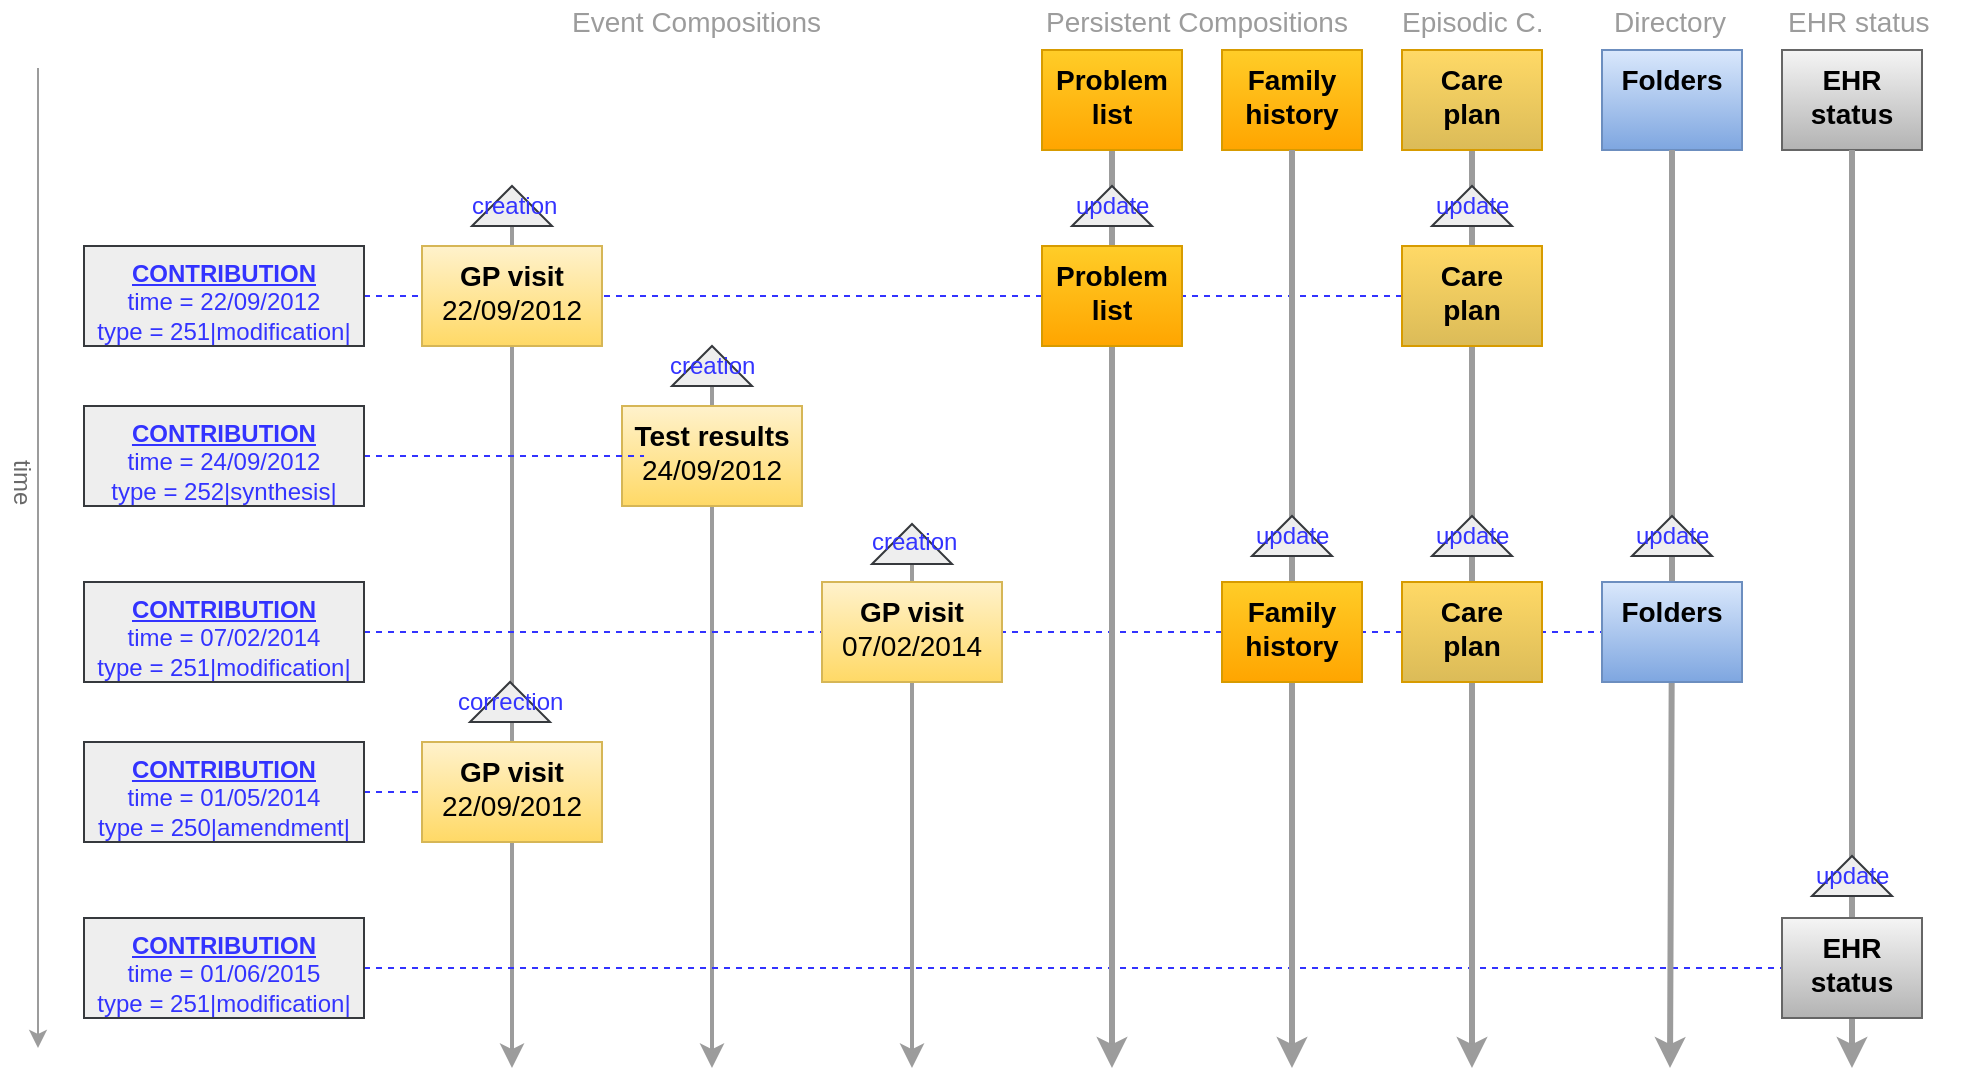 <mxfile version="12.1.9" type="device" pages="1"><diagram id="a1SSlkNMJl8RM_zxjSbG" name="Page-1"><mxGraphModel dx="1030" dy="705" grid="1" gridSize="10" guides="1" tooltips="1" connect="1" arrows="1" fold="1" page="1" pageScale="1" pageWidth="1169" pageHeight="827" math="0" shadow="0"><root><mxCell id="0"/><mxCell id="1" parent="0"/><mxCell id="bppKK_2gmQRHNSb_QHNx-22" style="edgeStyle=orthogonalEdgeStyle;rounded=0;orthogonalLoop=1;jettySize=auto;html=1;exitX=0;exitY=0.5;exitDx=0;exitDy=0;strokeWidth=2;strokeColor=#9C9C9C;" parent="1" source="bppKK_2gmQRHNSb_QHNx-69" edge="1"><mxGeometry relative="1" as="geometry"><mxPoint x="467" y="540" as="targetPoint"/><mxPoint x="466.5" y="347" as="sourcePoint"/></mxGeometry></mxCell><mxCell id="bppKK_2gmQRHNSb_QHNx-23" style="edgeStyle=orthogonalEdgeStyle;rounded=0;orthogonalLoop=1;jettySize=auto;html=1;exitX=0;exitY=0.5;exitDx=0;exitDy=0;strokeWidth=2;strokeColor=#9C9C9C;" parent="1" source="bppKK_2gmQRHNSb_QHNx-67" edge="1"><mxGeometry relative="1" as="geometry"><mxPoint x="367" y="540" as="targetPoint"/><mxPoint x="367" y="267" as="sourcePoint"/></mxGeometry></mxCell><mxCell id="bppKK_2gmQRHNSb_QHNx-24" style="edgeStyle=orthogonalEdgeStyle;rounded=0;orthogonalLoop=1;jettySize=auto;html=1;strokeWidth=2;strokeColor=#9C9C9C;exitX=0;exitY=0.5;exitDx=0;exitDy=0;" parent="1" source="bppKK_2gmQRHNSb_QHNx-61" edge="1"><mxGeometry relative="1" as="geometry"><mxPoint x="267" y="540" as="targetPoint"/><mxPoint x="210" y="90" as="sourcePoint"/></mxGeometry></mxCell><mxCell id="bppKK_2gmQRHNSb_QHNx-34" style="edgeStyle=orthogonalEdgeStyle;rounded=0;orthogonalLoop=1;jettySize=auto;html=1;exitX=1;exitY=0.5;exitDx=0;exitDy=0;dashed=1;endArrow=none;endFill=0;strokeColor=#3333FF;strokeWidth=1;fontSize=12;" parent="1" source="bppKK_2gmQRHNSb_QHNx-32" edge="1"><mxGeometry relative="1" as="geometry"><mxPoint x="222" y="402" as="targetPoint"/></mxGeometry></mxCell><mxCell id="bppKK_2gmQRHNSb_QHNx-35" style="edgeStyle=orthogonalEdgeStyle;rounded=0;orthogonalLoop=1;jettySize=auto;html=1;exitX=1;exitY=0.5;exitDx=0;exitDy=0;dashed=1;endArrow=none;endFill=0;strokeColor=#3333FF;strokeWidth=1;fontSize=12;" parent="1" source="bppKK_2gmQRHNSb_QHNx-33" edge="1"><mxGeometry relative="1" as="geometry"><mxPoint x="932" y="490" as="targetPoint"/></mxGeometry></mxCell><mxCell id="bppKK_2gmQRHNSb_QHNx-31" style="edgeStyle=orthogonalEdgeStyle;rounded=0;orthogonalLoop=1;jettySize=auto;html=1;exitX=1;exitY=0.5;exitDx=0;exitDy=0;entryX=0;entryY=0.5;entryDx=0;entryDy=0;dashed=1;endArrow=none;endFill=0;strokeColor=#3333FF;strokeWidth=1;fontSize=12;" parent="1" source="bppKK_2gmQRHNSb_QHNx-30" target="bppKK_2gmQRHNSb_QHNx-14" edge="1"><mxGeometry relative="1" as="geometry"><Array as="points"><mxPoint x="443" y="322"/><mxPoint x="443" y="322"/></Array></mxGeometry></mxCell><mxCell id="bppKK_2gmQRHNSb_QHNx-26" style="edgeStyle=orthogonalEdgeStyle;rounded=0;orthogonalLoop=1;jettySize=auto;html=1;exitX=1;exitY=0.5;exitDx=0;exitDy=0;entryX=0;entryY=0.5;entryDx=0;entryDy=0;strokeColor=#3333FF;strokeWidth=1;endArrow=none;endFill=0;dashed=1;" parent="1" source="bppKK_2gmQRHNSb_QHNx-25" target="bppKK_2gmQRHNSb_QHNx-11" edge="1"><mxGeometry relative="1" as="geometry"/></mxCell><mxCell id="bppKK_2gmQRHNSb_QHNx-19" style="edgeStyle=orthogonalEdgeStyle;rounded=0;orthogonalLoop=1;jettySize=auto;html=1;strokeWidth=3;strokeColor=#9C9C9C;exitX=0.5;exitY=1;exitDx=0;exitDy=0;" parent="1" source="bppKK_2gmQRHNSb_QHNx-4" edge="1"><mxGeometry relative="1" as="geometry"><mxPoint x="747" y="540" as="targetPoint"/><mxPoint x="746.5" y="108.5" as="sourcePoint"/></mxGeometry></mxCell><mxCell id="bppKK_2gmQRHNSb_QHNx-16" style="edgeStyle=orthogonalEdgeStyle;rounded=0;orthogonalLoop=1;jettySize=auto;html=1;exitX=0.5;exitY=1;exitDx=0;exitDy=0;strokeWidth=3;strokeColor=#9C9C9C;" parent="1" source="bppKK_2gmQRHNSb_QHNx-1" edge="1"><mxGeometry relative="1" as="geometry"><mxPoint x="567" y="540" as="targetPoint"/></mxGeometry></mxCell><mxCell id="bppKK_2gmQRHNSb_QHNx-1" value="&lt;font&gt;Problem list&lt;/font&gt;" style="rounded=0;whiteSpace=wrap;html=1;fontSize=14;fillColor=#ffcd28;strokeColor=#d79b00;verticalAlign=top;gradientColor=#ffa500;fontStyle=1;fontColor=#000000;" parent="1" vertex="1"><mxGeometry x="532" y="31" width="70" height="50" as="geometry"/></mxCell><mxCell id="bppKK_2gmQRHNSb_QHNx-2" value="&lt;font&gt;&lt;b&gt;GP visit&lt;/b&gt;&lt;br&gt;22/09/2012&lt;/font&gt;" style="rounded=0;whiteSpace=wrap;html=1;fontSize=14;fillColor=#fff2cc;strokeColor=#d6b656;verticalAlign=top;gradientColor=#ffd966;fontColor=#000000;" parent="1" vertex="1"><mxGeometry x="222" y="129" width="90" height="50" as="geometry"/></mxCell><mxCell id="bppKK_2gmQRHNSb_QHNx-3" value="&lt;font&gt;Family history&lt;/font&gt;" style="rounded=0;whiteSpace=wrap;html=1;fontSize=14;fillColor=#ffcd28;strokeColor=#d79b00;verticalAlign=top;gradientColor=#ffa500;fontStyle=1;fontColor=#000000;" parent="1" vertex="1"><mxGeometry x="622" y="31" width="70" height="50" as="geometry"/></mxCell><mxCell id="bppKK_2gmQRHNSb_QHNx-4" value="&lt;font&gt;Care&lt;br&gt;plan&lt;/font&gt;" style="rounded=0;whiteSpace=wrap;html=1;fontSize=14;fillColor=#FFD966;strokeColor=#d79b00;verticalAlign=top;gradientColor=#DBBB58;fontStyle=1;fontColor=#000000;" parent="1" vertex="1"><mxGeometry x="712" y="31" width="70" height="50" as="geometry"/></mxCell><mxCell id="bppKK_2gmQRHNSb_QHNx-5" value="&lt;font&gt;Folders&lt;/font&gt;" style="rounded=0;whiteSpace=wrap;html=1;fontSize=14;fillColor=#dae8fc;strokeColor=#6c8ebf;verticalAlign=top;gradientColor=#7ea6e0;fontStyle=1;fontColor=#000000;" parent="1" vertex="1"><mxGeometry x="812" y="31" width="70" height="50" as="geometry"/></mxCell><mxCell id="bppKK_2gmQRHNSb_QHNx-6" value="&lt;font&gt;EHR status&lt;/font&gt;" style="rounded=0;whiteSpace=wrap;html=1;fontSize=14;fillColor=#f5f5f5;strokeColor=#666666;verticalAlign=top;gradientColor=#b3b3b3;fontStyle=1;fontColor=#000000;" parent="1" vertex="1"><mxGeometry x="902" y="31" width="70" height="50" as="geometry"/></mxCell><mxCell id="bppKK_2gmQRHNSb_QHNx-7" value="&lt;font&gt;&lt;b&gt;Test results&lt;/b&gt;&lt;br&gt;24/09/2012&lt;/font&gt;" style="rounded=0;whiteSpace=wrap;html=1;fontSize=14;fillColor=#fff2cc;strokeColor=#d6b656;verticalAlign=top;gradientColor=#ffd966;fontColor=#000000;" parent="1" vertex="1"><mxGeometry x="322" y="209" width="90" height="50" as="geometry"/></mxCell><mxCell id="bppKK_2gmQRHNSb_QHNx-9" value="&lt;font&gt;&lt;b&gt;GP visit&lt;/b&gt;&lt;br&gt;07/02/2014&lt;/font&gt;" style="rounded=0;whiteSpace=wrap;html=1;fontSize=14;fillColor=#fff2cc;strokeColor=#d6b656;verticalAlign=top;gradientColor=#ffd966;fontColor=#000000;" parent="1" vertex="1"><mxGeometry x="422" y="297" width="90" height="50" as="geometry"/></mxCell><mxCell id="bppKK_2gmQRHNSb_QHNx-10" value="&lt;font&gt;Problem list&lt;/font&gt;" style="rounded=0;whiteSpace=wrap;html=1;fontSize=14;fillColor=#ffcd28;strokeColor=#d79b00;verticalAlign=top;gradientColor=#ffa500;fontStyle=1;fontColor=#000000;" parent="1" vertex="1"><mxGeometry x="532" y="129" width="70" height="50" as="geometry"/></mxCell><mxCell id="bppKK_2gmQRHNSb_QHNx-11" value="&lt;font&gt;Care&lt;br&gt;plan&lt;/font&gt;" style="rounded=0;whiteSpace=wrap;html=1;fontSize=14;fillColor=#FFD966;strokeColor=#d79b00;verticalAlign=top;gradientColor=#DBBB58;fontStyle=1;fontColor=#000000;" parent="1" vertex="1"><mxGeometry x="712" y="129" width="70" height="50" as="geometry"/></mxCell><mxCell id="bppKK_2gmQRHNSb_QHNx-13" value="&lt;font&gt;Care&lt;br&gt;plan&lt;/font&gt;" style="rounded=0;whiteSpace=wrap;html=1;fontSize=14;fillColor=#FFD966;strokeColor=#d79b00;verticalAlign=top;gradientColor=#DBBB58;fontStyle=1;fontColor=#000000;" parent="1" vertex="1"><mxGeometry x="712" y="297" width="70" height="50" as="geometry"/></mxCell><mxCell id="bppKK_2gmQRHNSb_QHNx-18" style="edgeStyle=orthogonalEdgeStyle;rounded=0;orthogonalLoop=1;jettySize=auto;html=1;strokeWidth=3;strokeColor=#9C9C9C;exitX=0.5;exitY=1;exitDx=0;exitDy=0;" parent="1" source="bppKK_2gmQRHNSb_QHNx-3" edge="1"><mxGeometry relative="1" as="geometry"><mxPoint x="657" y="540" as="targetPoint"/><mxPoint x="652" y="109" as="sourcePoint"/></mxGeometry></mxCell><mxCell id="bppKK_2gmQRHNSb_QHNx-12" value="&lt;font&gt;Family history&lt;/font&gt;" style="rounded=0;whiteSpace=wrap;html=1;fontSize=14;fillColor=#ffcd28;strokeColor=#d79b00;verticalAlign=top;gradientColor=#ffa500;fontStyle=1;fontColor=#000000;" parent="1" vertex="1"><mxGeometry x="622" y="297" width="70" height="50" as="geometry"/></mxCell><mxCell id="bppKK_2gmQRHNSb_QHNx-20" style="edgeStyle=orthogonalEdgeStyle;rounded=0;orthogonalLoop=1;jettySize=auto;html=1;strokeWidth=3;strokeColor=#9C9C9C;exitX=0.5;exitY=1;exitDx=0;exitDy=0;" parent="1" source="bppKK_2gmQRHNSb_QHNx-5" edge="1"><mxGeometry relative="1" as="geometry"><mxPoint x="846" y="540" as="targetPoint"/><mxPoint x="846" y="108" as="sourcePoint"/></mxGeometry></mxCell><mxCell id="bppKK_2gmQRHNSb_QHNx-14" value="&lt;font&gt;Folders&lt;/font&gt;" style="rounded=0;whiteSpace=wrap;html=1;fontSize=14;fillColor=#dae8fc;strokeColor=#6c8ebf;verticalAlign=top;gradientColor=#7ea6e0;fontStyle=1;fontColor=#000000;" parent="1" vertex="1"><mxGeometry x="812" y="297" width="70" height="50" as="geometry"/></mxCell><mxCell id="bppKK_2gmQRHNSb_QHNx-21" style="edgeStyle=orthogonalEdgeStyle;rounded=0;orthogonalLoop=1;jettySize=auto;html=1;strokeWidth=3;strokeColor=#9C9C9C;exitX=0.5;exitY=1;exitDx=0;exitDy=0;" parent="1" source="bppKK_2gmQRHNSb_QHNx-6" edge="1"><mxGeometry relative="1" as="geometry"><mxPoint x="937" y="540" as="targetPoint"/><mxPoint x="857" y="118" as="sourcePoint"/></mxGeometry></mxCell><mxCell id="bppKK_2gmQRHNSb_QHNx-17" value="&lt;font&gt;EHR status&lt;/font&gt;" style="rounded=0;whiteSpace=wrap;html=1;fontSize=14;fillColor=#f5f5f5;strokeColor=#666666;verticalAlign=top;gradientColor=#b3b3b3;fontStyle=1;fontColor=#000000;" parent="1" vertex="1"><mxGeometry x="902" y="465" width="70" height="50" as="geometry"/></mxCell><mxCell id="bppKK_2gmQRHNSb_QHNx-15" value="&lt;font&gt;&lt;b&gt;GP visit&lt;/b&gt;&lt;br&gt;22/09/2012&lt;/font&gt;" style="rounded=0;whiteSpace=wrap;html=1;fontSize=14;fillColor=#fff2cc;strokeColor=#d6b656;verticalAlign=top;gradientColor=#ffd966;fontColor=#000000;" parent="1" vertex="1"><mxGeometry x="222" y="377" width="90" height="50" as="geometry"/></mxCell><mxCell id="bppKK_2gmQRHNSb_QHNx-25" value="&lt;font color=&quot;#3333ff&quot; style=&quot;font-size: 12px&quot;&gt;&lt;b style=&quot;font-size: 12px&quot;&gt;&lt;u style=&quot;font-size: 12px&quot;&gt;CONTRIBUTION&lt;/u&gt;&lt;br style=&quot;font-size: 12px&quot;&gt;&lt;/b&gt;time = 22/09/2012&lt;br style=&quot;font-size: 12px&quot;&gt;type = 251|modification|&lt;br style=&quot;font-size: 12px&quot;&gt;&lt;/font&gt;" style="rounded=0;whiteSpace=wrap;html=1;fontSize=12;fillColor=#eeeeee;strokeColor=#36393d;verticalAlign=top;" parent="1" vertex="1"><mxGeometry x="53" y="129" width="140" height="50" as="geometry"/></mxCell><mxCell id="bppKK_2gmQRHNSb_QHNx-29" style="edgeStyle=orthogonalEdgeStyle;rounded=0;orthogonalLoop=1;jettySize=auto;html=1;exitX=1;exitY=0.5;exitDx=0;exitDy=0;dashed=1;endArrow=none;endFill=0;strokeColor=#3333FF;strokeWidth=1;fontSize=12;" parent="1" source="bppKK_2gmQRHNSb_QHNx-28" edge="1"><mxGeometry relative="1" as="geometry"><mxPoint x="333" y="234" as="targetPoint"/></mxGeometry></mxCell><mxCell id="bppKK_2gmQRHNSb_QHNx-28" value="&lt;font color=&quot;#3333ff&quot;&gt;&lt;b style=&quot;font-size: 12px&quot;&gt;&lt;u style=&quot;font-size: 12px&quot;&gt;CONTRIBUTION&lt;/u&gt;&lt;br style=&quot;font-size: 12px&quot;&gt;&lt;/b&gt;time = 24/09/2012&lt;br style=&quot;font-size: 12px&quot;&gt;type = 252|synthesis|&lt;br style=&quot;font-size: 12px&quot;&gt;&lt;/font&gt;" style="rounded=0;whiteSpace=wrap;html=1;fontSize=12;fillColor=#eeeeee;strokeColor=#36393d;verticalAlign=top;" parent="1" vertex="1"><mxGeometry x="53" y="209" width="140" height="50" as="geometry"/></mxCell><mxCell id="bppKK_2gmQRHNSb_QHNx-30" value="&lt;font color=&quot;#3333ff&quot;&gt;&lt;b style=&quot;font-size: 12px&quot;&gt;&lt;u style=&quot;font-size: 12px&quot;&gt;CONTRIBUTION&lt;/u&gt;&lt;br style=&quot;font-size: 12px&quot;&gt;&lt;/b&gt;time = 07/02/2014&lt;br style=&quot;font-size: 12px&quot;&gt;type = 251|modification|&lt;br style=&quot;font-size: 12px&quot;&gt;&lt;/font&gt;" style="rounded=0;whiteSpace=wrap;html=1;fontSize=12;fillColor=#eeeeee;strokeColor=#36393d;verticalAlign=top;" parent="1" vertex="1"><mxGeometry x="53" y="297" width="140" height="50" as="geometry"/></mxCell><mxCell id="bppKK_2gmQRHNSb_QHNx-32" value="&lt;font color=&quot;#3333ff&quot;&gt;&lt;b style=&quot;font-size: 12px&quot;&gt;&lt;u style=&quot;font-size: 12px&quot;&gt;CONTRIBUTION&lt;/u&gt;&lt;br style=&quot;font-size: 12px&quot;&gt;&lt;/b&gt;time = 01/05/2014&lt;br style=&quot;font-size: 12px&quot;&gt;type = 250|amendment|&lt;br style=&quot;font-size: 12px&quot;&gt;&lt;/font&gt;" style="rounded=0;whiteSpace=wrap;html=1;fontSize=12;fillColor=#eeeeee;strokeColor=#36393d;verticalAlign=top;" parent="1" vertex="1"><mxGeometry x="53" y="377" width="140" height="50" as="geometry"/></mxCell><mxCell id="bppKK_2gmQRHNSb_QHNx-33" value="&lt;font color=&quot;#3333ff&quot;&gt;&lt;b style=&quot;font-size: 12px&quot;&gt;&lt;u style=&quot;font-size: 12px&quot;&gt;CONTRIBUTION&lt;/u&gt;&lt;br style=&quot;font-size: 12px&quot;&gt;&lt;/b&gt;time = 01/06/2015&lt;br style=&quot;font-size: 12px&quot;&gt;type = 251|modification|&lt;br style=&quot;font-size: 12px&quot;&gt;&lt;/font&gt;" style="rounded=0;whiteSpace=wrap;html=1;fontSize=12;fillColor=#eeeeee;strokeColor=#36393d;verticalAlign=top;" parent="1" vertex="1"><mxGeometry x="53" y="465" width="140" height="50" as="geometry"/></mxCell><mxCell id="bppKK_2gmQRHNSb_QHNx-36" style="edgeStyle=orthogonalEdgeStyle;rounded=0;orthogonalLoop=1;jettySize=auto;html=1;strokeWidth=1;strokeColor=#9C9C9C;" parent="1" edge="1"><mxGeometry relative="1" as="geometry"><mxPoint x="30" y="530" as="targetPoint"/><mxPoint x="30" y="40" as="sourcePoint"/></mxGeometry></mxCell><mxCell id="bppKK_2gmQRHNSb_QHNx-37" value="time" style="text;html=1;resizable=0;points=[];autosize=1;align=left;verticalAlign=top;spacingTop=-4;fontSize=12;rotation=90;fontColor=#696969;" parent="1" vertex="1"><mxGeometry x="2" y="244" width="40" height="20" as="geometry"/></mxCell><mxCell id="bppKK_2gmQRHNSb_QHNx-38" value="" style="triangle;whiteSpace=wrap;html=1;fontSize=12;rotation=-90;fillColor=#eeeeee;strokeColor=#36393d;" parent="1" vertex="1"><mxGeometry x="256" y="337" width="20" height="40" as="geometry"/></mxCell><mxCell id="bppKK_2gmQRHNSb_QHNx-39" value="correction" style="text;html=1;resizable=0;points=[];autosize=1;align=left;verticalAlign=top;spacingTop=-4;fontSize=12;fontColor=#3333FF;" parent="1" vertex="1"><mxGeometry x="238" y="347" width="70" height="20" as="geometry"/></mxCell><mxCell id="bppKK_2gmQRHNSb_QHNx-42" value="" style="triangle;whiteSpace=wrap;html=1;fontSize=12;rotation=-90;fillColor=#eeeeee;strokeColor=#36393d;" parent="1" vertex="1"><mxGeometry x="647" y="254" width="20" height="40" as="geometry"/></mxCell><mxCell id="bppKK_2gmQRHNSb_QHNx-43" value="update" style="text;html=1;resizable=0;points=[];autosize=1;align=left;verticalAlign=top;spacingTop=-4;fontSize=12;fontColor=#3333FF;" parent="1" vertex="1"><mxGeometry x="637" y="264" width="50" height="20" as="geometry"/></mxCell><mxCell id="bppKK_2gmQRHNSb_QHNx-45" value="" style="triangle;whiteSpace=wrap;html=1;fontSize=12;rotation=-90;fillColor=#eeeeee;strokeColor=#36393d;" parent="1" vertex="1"><mxGeometry x="737" y="254" width="20" height="40" as="geometry"/></mxCell><mxCell id="bppKK_2gmQRHNSb_QHNx-46" value="update" style="text;html=1;resizable=0;points=[];autosize=1;align=left;verticalAlign=top;spacingTop=-4;fontSize=12;fontColor=#3333FF;" parent="1" vertex="1"><mxGeometry x="727" y="264" width="50" height="20" as="geometry"/></mxCell><mxCell id="bppKK_2gmQRHNSb_QHNx-47" value="" style="triangle;whiteSpace=wrap;html=1;fontSize=12;rotation=-90;fillColor=#eeeeee;strokeColor=#36393d;" parent="1" vertex="1"><mxGeometry x="837" y="254" width="20" height="40" as="geometry"/></mxCell><mxCell id="bppKK_2gmQRHNSb_QHNx-48" value="update" style="text;html=1;resizable=0;points=[];autosize=1;align=left;verticalAlign=top;spacingTop=-4;fontSize=12;fontColor=#3333FF;" parent="1" vertex="1"><mxGeometry x="827" y="264" width="50" height="20" as="geometry"/></mxCell><mxCell id="bppKK_2gmQRHNSb_QHNx-49" value="" style="triangle;whiteSpace=wrap;html=1;fontSize=12;rotation=-90;fillColor=#eeeeee;strokeColor=#36393d;" parent="1" vertex="1"><mxGeometry x="927" y="424" width="20" height="40" as="geometry"/></mxCell><mxCell id="bppKK_2gmQRHNSb_QHNx-50" value="update" style="text;html=1;resizable=0;points=[];autosize=1;align=left;verticalAlign=top;spacingTop=-4;fontSize=12;fontColor=#3333FF;" parent="1" vertex="1"><mxGeometry x="917" y="434" width="50" height="20" as="geometry"/></mxCell><mxCell id="bppKK_2gmQRHNSb_QHNx-53" value="" style="triangle;whiteSpace=wrap;html=1;fontSize=12;rotation=-90;fillColor=#eeeeee;strokeColor=#36393d;" parent="1" vertex="1"><mxGeometry x="557" y="89" width="20" height="40" as="geometry"/></mxCell><mxCell id="bppKK_2gmQRHNSb_QHNx-54" value="update" style="text;html=1;resizable=0;points=[];autosize=1;align=left;verticalAlign=top;spacingTop=-4;fontSize=12;fontColor=#3333FF;" parent="1" vertex="1"><mxGeometry x="547" y="99" width="50" height="20" as="geometry"/></mxCell><mxCell id="bppKK_2gmQRHNSb_QHNx-55" value="" style="triangle;whiteSpace=wrap;html=1;fontSize=12;rotation=-90;fillColor=#eeeeee;strokeColor=#36393d;" parent="1" vertex="1"><mxGeometry x="737" y="89" width="20" height="40" as="geometry"/></mxCell><mxCell id="bppKK_2gmQRHNSb_QHNx-56" value="update" style="text;html=1;resizable=0;points=[];autosize=1;align=left;verticalAlign=top;spacingTop=-4;fontSize=12;fontColor=#3333FF;" parent="1" vertex="1"><mxGeometry x="727" y="99" width="50" height="20" as="geometry"/></mxCell><mxCell id="bppKK_2gmQRHNSb_QHNx-57" value="Event Compositions" style="text;html=1;resizable=0;points=[];autosize=1;align=left;verticalAlign=top;spacingTop=-4;fontSize=14;fontColor=#9C9C9C;" parent="1" vertex="1"><mxGeometry x="295" y="6" width="120" height="20" as="geometry"/></mxCell><mxCell id="bppKK_2gmQRHNSb_QHNx-58" value="Persistent Compositions" style="text;html=1;resizable=0;points=[];autosize=1;align=left;verticalAlign=top;spacingTop=-4;fontSize=14;fontColor=#9C9C9C;" parent="1" vertex="1"><mxGeometry x="532" y="6" width="170" height="20" as="geometry"/></mxCell><mxCell id="bppKK_2gmQRHNSb_QHNx-59" value="Directory" style="text;html=1;resizable=0;points=[];autosize=1;align=left;verticalAlign=top;spacingTop=-4;fontSize=14;fontColor=#9C9C9C;" parent="1" vertex="1"><mxGeometry x="816" y="6" width="70" height="20" as="geometry"/></mxCell><mxCell id="bppKK_2gmQRHNSb_QHNx-60" value="EHR status" style="text;html=1;resizable=0;points=[];autosize=1;align=left;verticalAlign=top;spacingTop=-4;fontSize=14;fontColor=#9C9C9C;" parent="1" vertex="1"><mxGeometry x="903" y="6" width="90" height="20" as="geometry"/></mxCell><mxCell id="bppKK_2gmQRHNSb_QHNx-61" value="" style="triangle;whiteSpace=wrap;html=1;fontSize=12;rotation=-90;fillColor=#eeeeee;strokeColor=#36393d;" parent="1" vertex="1"><mxGeometry x="257" y="89" width="20" height="40" as="geometry"/></mxCell><mxCell id="bppKK_2gmQRHNSb_QHNx-62" value="creation" style="text;html=1;resizable=0;points=[];autosize=1;align=left;verticalAlign=top;spacingTop=-4;fontSize=12;fontColor=#3333FF;" parent="1" vertex="1"><mxGeometry x="245" y="99" width="60" height="20" as="geometry"/></mxCell><mxCell id="bppKK_2gmQRHNSb_QHNx-67" value="" style="triangle;whiteSpace=wrap;html=1;fontSize=12;rotation=-90;fillColor=#eeeeee;strokeColor=#36393d;" parent="1" vertex="1"><mxGeometry x="357" y="169" width="20" height="40" as="geometry"/></mxCell><mxCell id="bppKK_2gmQRHNSb_QHNx-68" value="creation" style="text;html=1;resizable=0;points=[];autosize=1;align=left;verticalAlign=top;spacingTop=-4;fontSize=12;fontColor=#3333FF;" parent="1" vertex="1"><mxGeometry x="344" y="179" width="60" height="20" as="geometry"/></mxCell><mxCell id="bppKK_2gmQRHNSb_QHNx-69" value="" style="triangle;whiteSpace=wrap;html=1;fontSize=12;rotation=-90;fillColor=#eeeeee;strokeColor=#36393d;" parent="1" vertex="1"><mxGeometry x="457" y="258" width="20" height="40" as="geometry"/></mxCell><mxCell id="bppKK_2gmQRHNSb_QHNx-70" value="creation" style="text;html=1;resizable=0;points=[];autosize=1;align=left;verticalAlign=top;spacingTop=-4;fontSize=12;fontColor=#3333FF;" parent="1" vertex="1"><mxGeometry x="445" y="267" width="60" height="20" as="geometry"/></mxCell><mxCell id="LTYI4KFXJ8HN-jkqPk8O-1" value="Episodic C." style="text;html=1;resizable=0;points=[];autosize=1;align=left;verticalAlign=top;spacingTop=-4;fontSize=14;fontColor=#9C9C9C;" vertex="1" parent="1"><mxGeometry x="710" y="6" width="90" height="20" as="geometry"/></mxCell></root></mxGraphModel></diagram></mxfile>